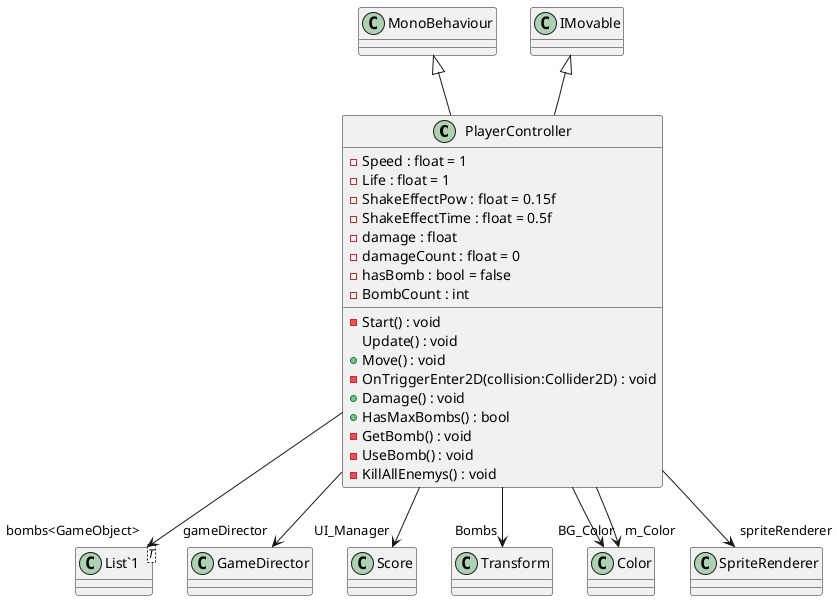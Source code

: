@startuml
class PlayerController {
    - Speed : float = 1
    - Life : float = 1
    - ShakeEffectPow : float = 0.15f
    - ShakeEffectTime : float = 0.5f
    - damage : float
    - damageCount : float = 0
    - hasBomb : bool = false
    - BombCount : int
    - Start() : void
    Update() : void
    + Move() : void
    - OnTriggerEnter2D(collision:Collider2D) : void
    + Damage() : void
    + HasMaxBombs() : bool
    - GetBomb() : void
    - UseBomb() : void
    - KillAllEnemys() : void
}
class "List`1"<T> {
}
MonoBehaviour <|-- PlayerController
IMovable <|-- PlayerController
PlayerController --> "gameDirector" GameDirector
PlayerController --> "UI_Manager" Score
PlayerController --> "Bombs" Transform
PlayerController --> "BG_Color" Color
PlayerController --> "m_Color" Color
PlayerController --> "spriteRenderer" SpriteRenderer
PlayerController --> "bombs<GameObject>" "List`1"
@enduml
